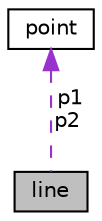 digraph "line"
{
 // LATEX_PDF_SIZE
  edge [fontname="Helvetica",fontsize="10",labelfontname="Helvetica",labelfontsize="10"];
  node [fontname="Helvetica",fontsize="10",shape=record];
  Node1 [label="line",height=0.2,width=0.4,color="black", fillcolor="grey75", style="filled", fontcolor="black",tooltip="Représente une ligne définie par deux points."];
  Node2 -> Node1 [dir="back",color="darkorchid3",fontsize="10",style="dashed",label=" p1\np2" ,fontname="Helvetica"];
  Node2 [label="point",height=0.2,width=0.4,color="black", fillcolor="white", style="filled",URL="$structpoint.html",tooltip="Représente un point dans un espace 2D."];
}
